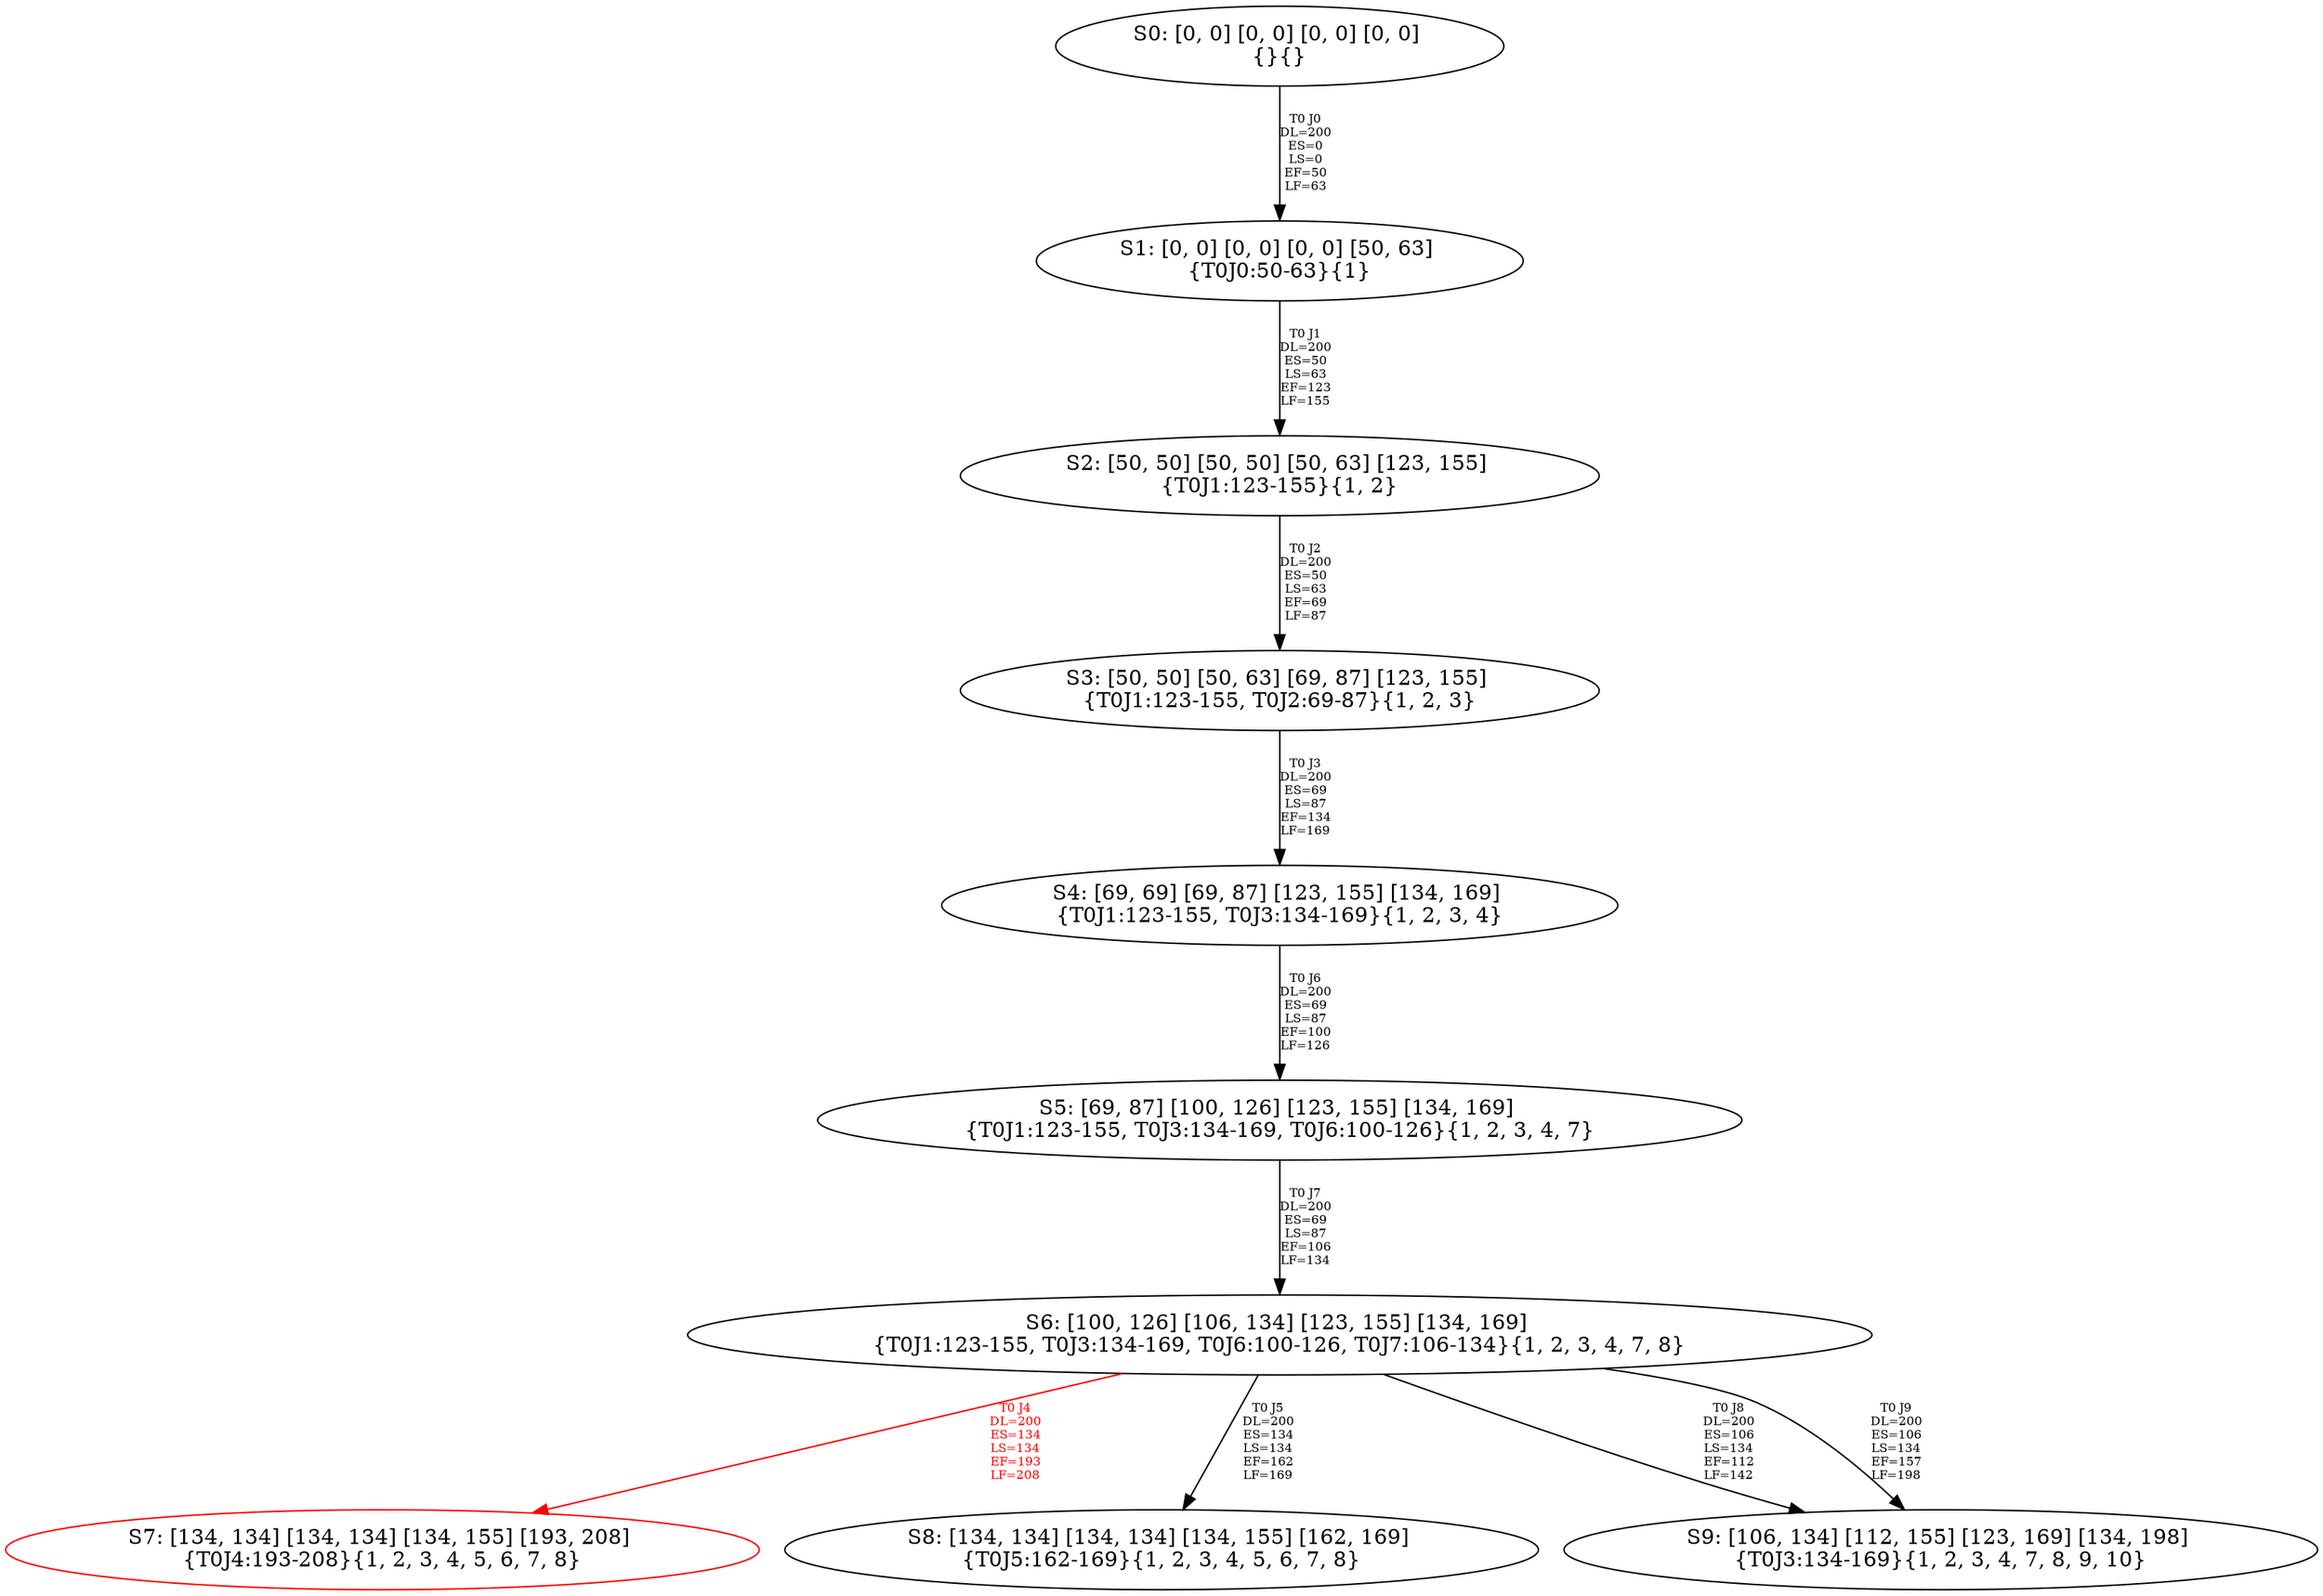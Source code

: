 digraph {
	S0[label="S0: [0, 0] [0, 0] [0, 0] [0, 0] \n{}{}"];
	S1[label="S1: [0, 0] [0, 0] [0, 0] [50, 63] \n{T0J0:50-63}{1}"];
	S2[label="S2: [50, 50] [50, 50] [50, 63] [123, 155] \n{T0J1:123-155}{1, 2}"];
	S3[label="S3: [50, 50] [50, 63] [69, 87] [123, 155] \n{T0J1:123-155, T0J2:69-87}{1, 2, 3}"];
	S4[label="S4: [69, 69] [69, 87] [123, 155] [134, 169] \n{T0J1:123-155, T0J3:134-169}{1, 2, 3, 4}"];
	S5[label="S5: [69, 87] [100, 126] [123, 155] [134, 169] \n{T0J1:123-155, T0J3:134-169, T0J6:100-126}{1, 2, 3, 4, 7}"];
	S6[label="S6: [100, 126] [106, 134] [123, 155] [134, 169] \n{T0J1:123-155, T0J3:134-169, T0J6:100-126, T0J7:106-134}{1, 2, 3, 4, 7, 8}"];
	S7[label="S7: [134, 134] [134, 134] [134, 155] [193, 208] \n{T0J4:193-208}{1, 2, 3, 4, 5, 6, 7, 8}"];
	S8[label="S8: [134, 134] [134, 134] [134, 155] [162, 169] \n{T0J5:162-169}{1, 2, 3, 4, 5, 6, 7, 8}"];
	S9[label="S9: [106, 134] [112, 155] [123, 169] [134, 198] \n{T0J3:134-169}{1, 2, 3, 4, 7, 8, 9, 10}"];
	S0 -> S1[label="T0 J0\nDL=200\nES=0\nLS=0\nEF=50\nLF=63",fontsize=8];
	S1 -> S2[label="T0 J1\nDL=200\nES=50\nLS=63\nEF=123\nLF=155",fontsize=8];
	S2 -> S3[label="T0 J2\nDL=200\nES=50\nLS=63\nEF=69\nLF=87",fontsize=8];
	S3 -> S4[label="T0 J3\nDL=200\nES=69\nLS=87\nEF=134\nLF=169",fontsize=8];
	S4 -> S5[label="T0 J6\nDL=200\nES=69\nLS=87\nEF=100\nLF=126",fontsize=8];
	S5 -> S6[label="T0 J7\nDL=200\nES=69\nLS=87\nEF=106\nLF=134",fontsize=8];
	S6 -> S7[label="T0 J4\nDL=200\nES=134\nLS=134\nEF=193\nLF=208",color=Red,fontcolor=Red,fontsize=8];
S7[color=Red];
	S6 -> S8[label="T0 J5\nDL=200\nES=134\nLS=134\nEF=162\nLF=169",fontsize=8];
	S6 -> S9[label="T0 J8\nDL=200\nES=106\nLS=134\nEF=112\nLF=142",fontsize=8];
	S6 -> S9[label="T0 J9\nDL=200\nES=106\nLS=134\nEF=157\nLF=198",fontsize=8];
}
